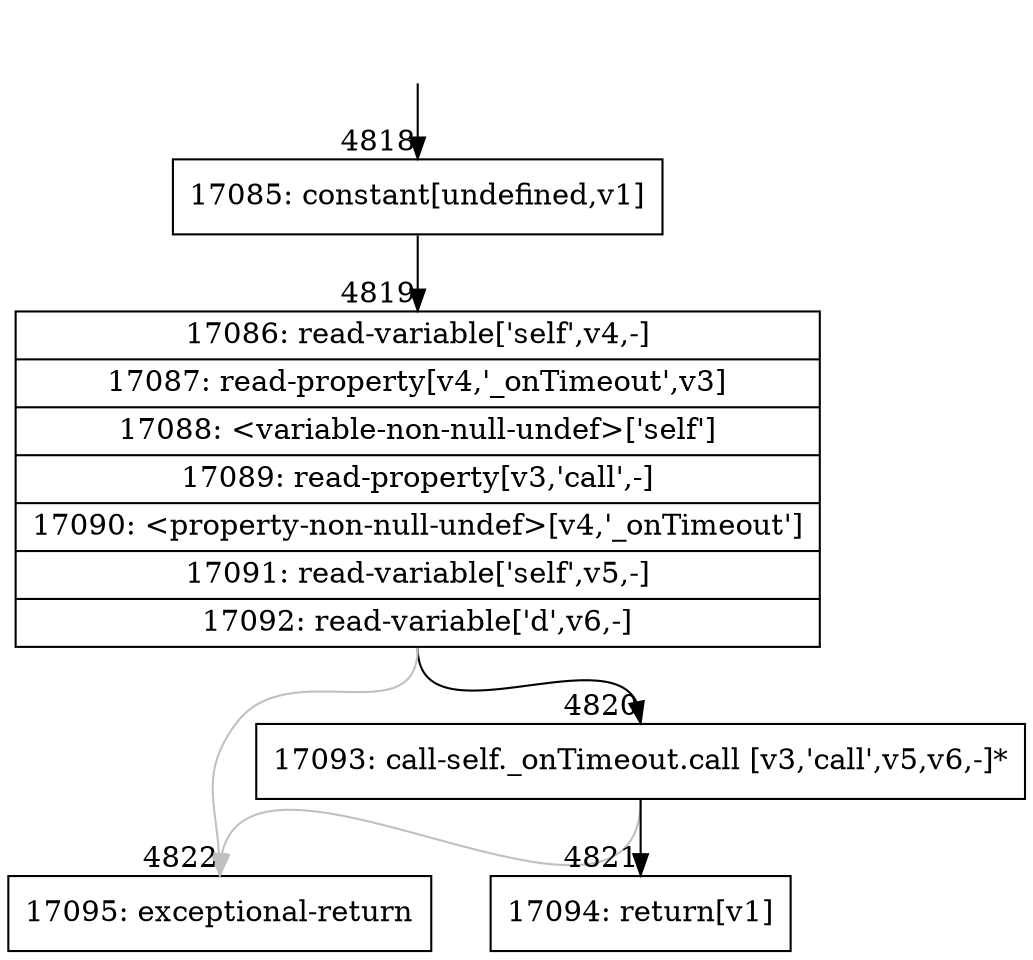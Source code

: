 digraph {
rankdir="TD"
BB_entry222[shape=none,label=""];
BB_entry222 -> BB4818 [tailport=s, headport=n, headlabel="    4818"]
BB4818 [shape=record label="{17085: constant[undefined,v1]}" ] 
BB4818 -> BB4819 [tailport=s, headport=n, headlabel="      4819"]
BB4819 [shape=record label="{17086: read-variable['self',v4,-]|17087: read-property[v4,'_onTimeout',v3]|17088: \<variable-non-null-undef\>['self']|17089: read-property[v3,'call',-]|17090: \<property-non-null-undef\>[v4,'_onTimeout']|17091: read-variable['self',v5,-]|17092: read-variable['d',v6,-]}" ] 
BB4819 -> BB4820 [tailport=s, headport=n, headlabel="      4820"]
BB4819 -> BB4822 [tailport=s, headport=n, color=gray, headlabel="      4822"]
BB4820 [shape=record label="{17093: call-self._onTimeout.call [v3,'call',v5,v6,-]*}" ] 
BB4820 -> BB4821 [tailport=s, headport=n, headlabel="      4821"]
BB4820 -> BB4822 [tailport=s, headport=n, color=gray]
BB4821 [shape=record label="{17094: return[v1]}" ] 
BB4822 [shape=record label="{17095: exceptional-return}" ] 
//#$~ 8060
}
